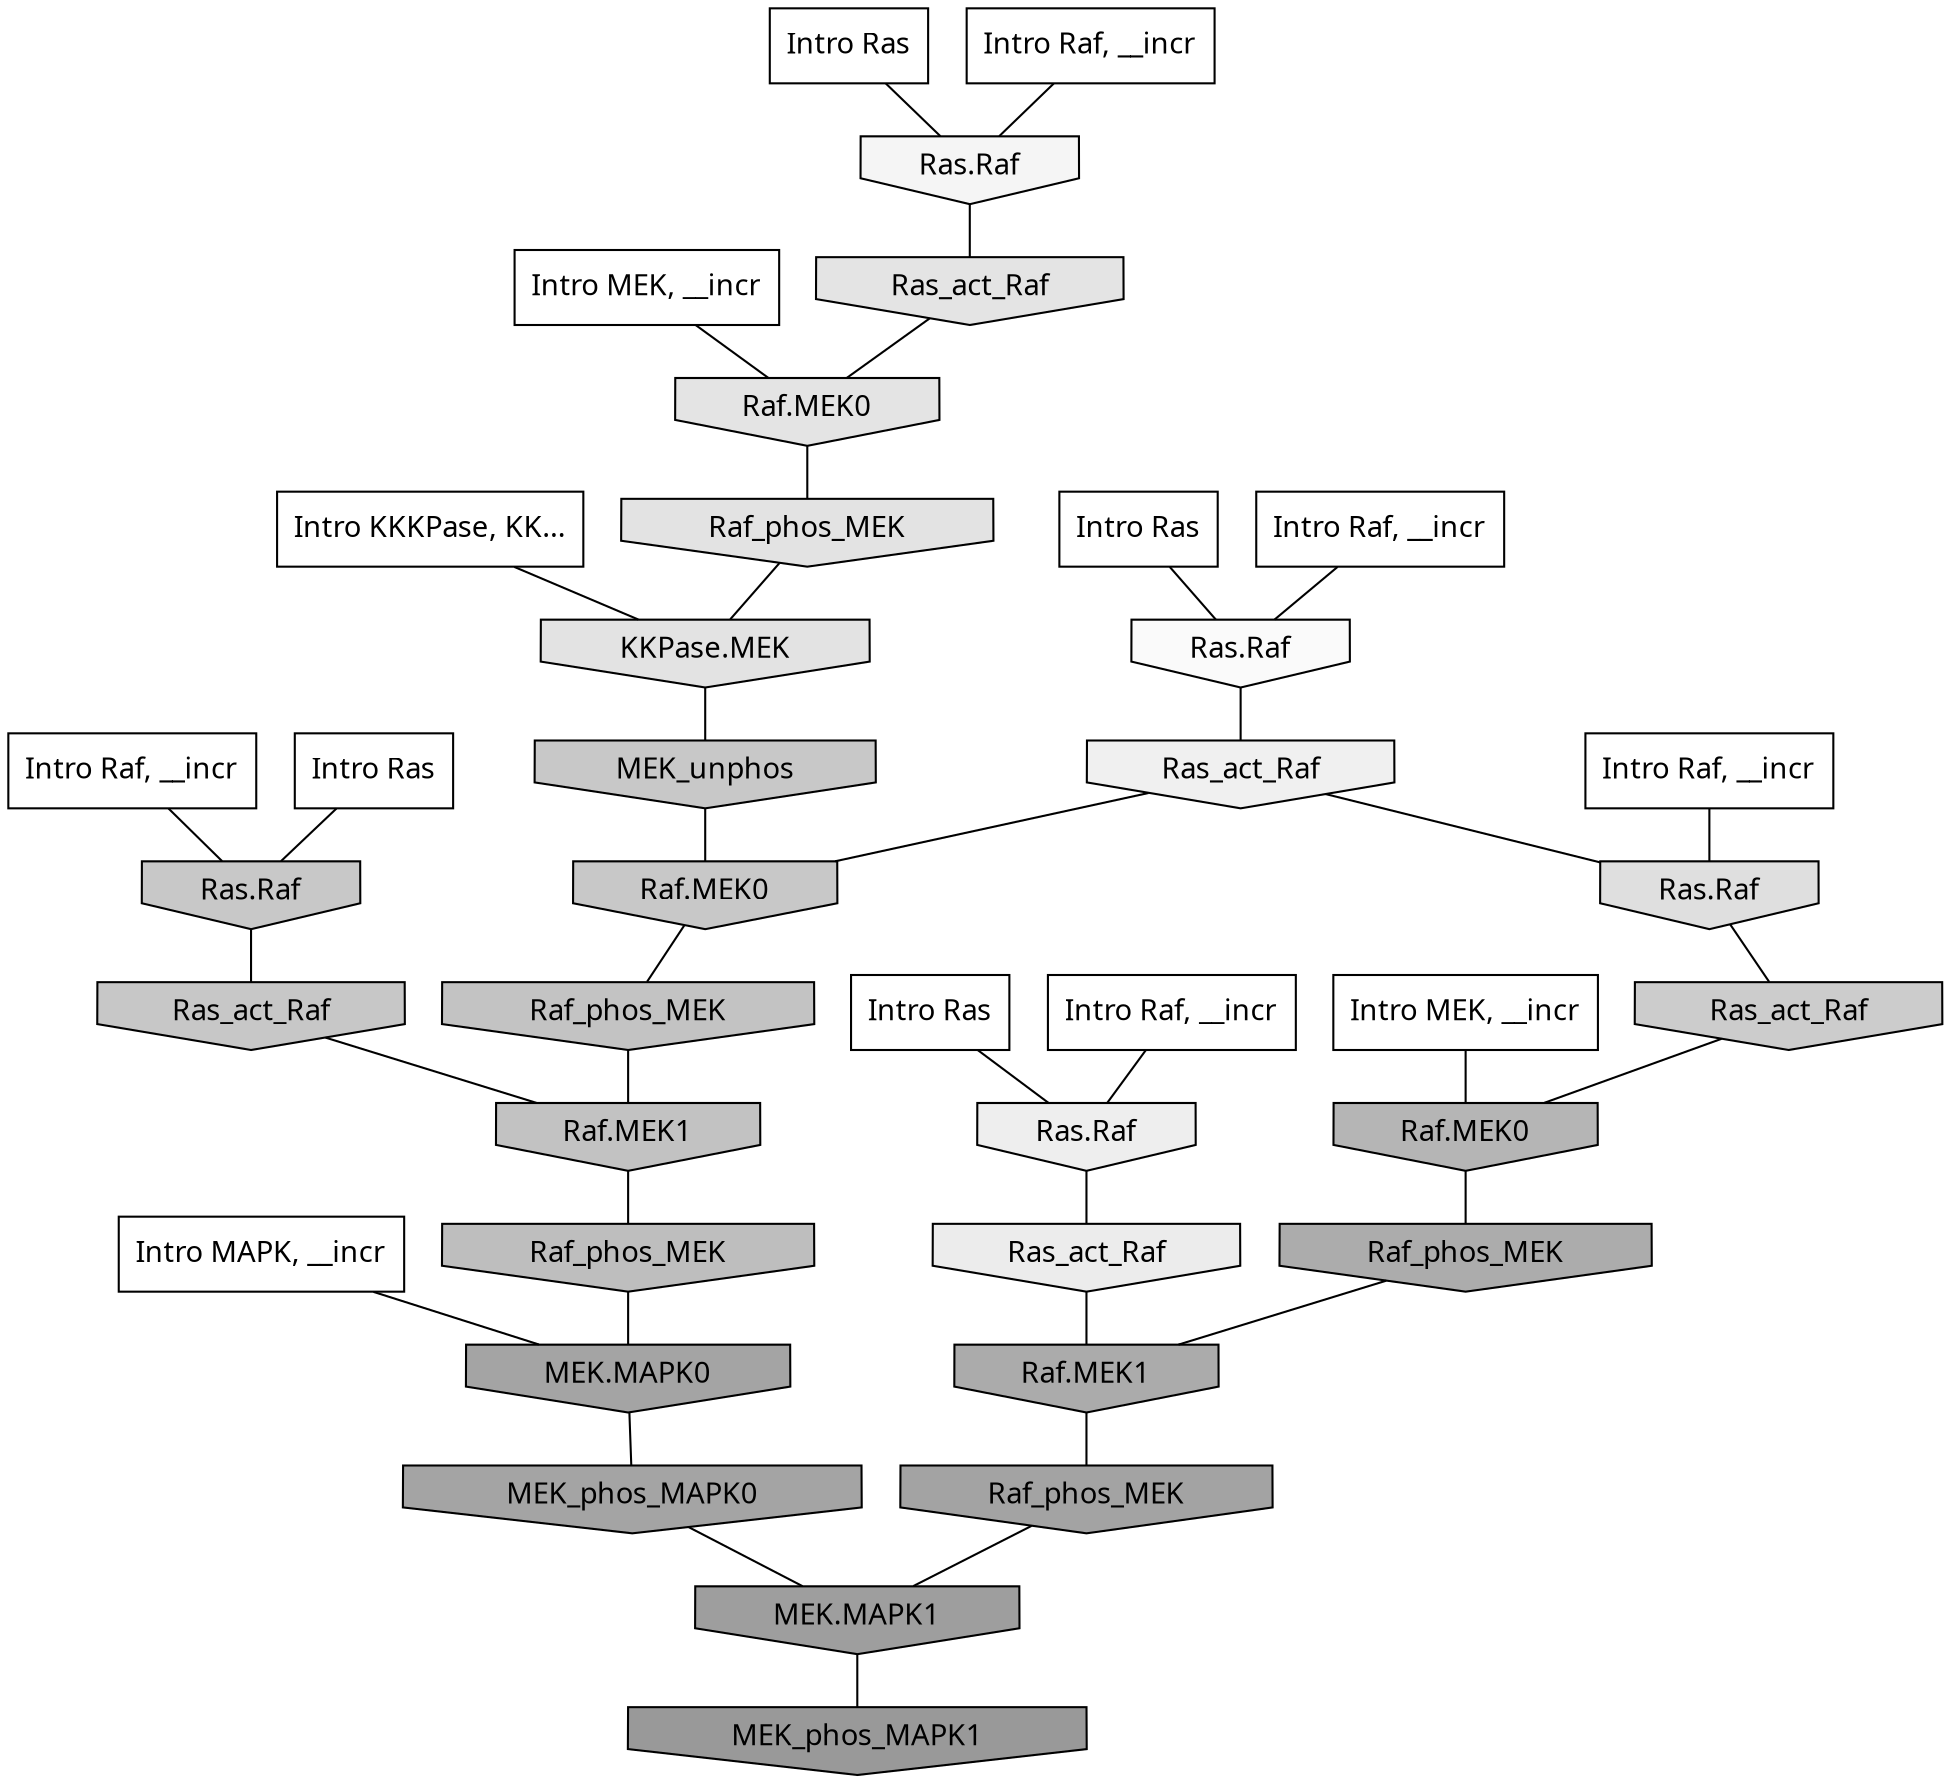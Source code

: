 digraph G{
  rankdir="TB";
  ranksep=0.30;
  node [fontname="CMU Serif"];
  edge [fontname="CMU Serif"];
  
  7 [label="Intro Ras", shape=rectangle, style=filled, fillcolor="0.000 0.000 1.000"]
  
  22 [label="Intro Ras", shape=rectangle, style=filled, fillcolor="0.000 0.000 1.000"]
  
  26 [label="Intro Ras", shape=rectangle, style=filled, fillcolor="0.000 0.000 1.000"]
  
  45 [label="Intro Ras", shape=rectangle, style=filled, fillcolor="0.000 0.000 1.000"]
  
  206 [label="Intro Raf, __incr", shape=rectangle, style=filled, fillcolor="0.000 0.000 1.000"]
  
  373 [label="Intro Raf, __incr", shape=rectangle, style=filled, fillcolor="0.000 0.000 1.000"]
  
  943 [label="Intro Raf, __incr", shape=rectangle, style=filled, fillcolor="0.000 0.000 1.000"]
  
  994 [label="Intro Raf, __incr", shape=rectangle, style=filled, fillcolor="0.000 0.000 1.000"]
  
  995 [label="Intro Raf, __incr", shape=rectangle, style=filled, fillcolor="0.000 0.000 1.000"]
  
  1753 [label="Intro MEK, __incr", shape=rectangle, style=filled, fillcolor="0.000 0.000 1.000"]
  
  2058 [label="Intro MEK, __incr", shape=rectangle, style=filled, fillcolor="0.000 0.000 1.000"]
  
  2387 [label="Intro MAPK, __incr", shape=rectangle, style=filled, fillcolor="0.000 0.000 1.000"]
  
  3151 [label="Intro KKKPase, KK...", shape=rectangle, style=filled, fillcolor="0.000 0.000 1.000"]
  
  3434 [label="Ras.Raf", shape=invhouse, style=filled, fillcolor="0.000 0.000 0.980"]
  
  3616 [label="Ras.Raf", shape=invhouse, style=filled, fillcolor="0.000 0.000 0.958"]
  
  3836 [label="Ras_act_Raf", shape=invhouse, style=filled, fillcolor="0.000 0.000 0.940"]
  
  3929 [label="Ras.Raf", shape=invhouse, style=filled, fillcolor="0.000 0.000 0.933"]
  
  4077 [label="Ras_act_Raf", shape=invhouse, style=filled, fillcolor="0.000 0.000 0.925"]
  
  4565 [label="Ras_act_Raf", shape=invhouse, style=filled, fillcolor="0.000 0.000 0.892"]
  
  4568 [label="Raf.MEK0", shape=invhouse, style=filled, fillcolor="0.000 0.000 0.892"]
  
  4641 [label="Raf_phos_MEK", shape=invhouse, style=filled, fillcolor="0.000 0.000 0.888"]
  
  4649 [label="KKPase.MEK", shape=invhouse, style=filled, fillcolor="0.000 0.000 0.888"]
  
  4910 [label="Ras.Raf", shape=invhouse, style=filled, fillcolor="0.000 0.000 0.874"]
  
  6407 [label="Ras_act_Raf", shape=invhouse, style=filled, fillcolor="0.000 0.000 0.798"]
  
  6755 [label="Ras.Raf", shape=invhouse, style=filled, fillcolor="0.000 0.000 0.785"]
  
  6846 [label="MEK_unphos", shape=invhouse, style=filled, fillcolor="0.000 0.000 0.782"]
  
  6853 [label="Raf.MEK0", shape=invhouse, style=filled, fillcolor="0.000 0.000 0.782"]
  
  6894 [label="Ras_act_Raf", shape=invhouse, style=filled, fillcolor="0.000 0.000 0.780"]
  
  7502 [label="Raf_phos_MEK", shape=invhouse, style=filled, fillcolor="0.000 0.000 0.762"]
  
  7606 [label="Raf.MEK1", shape=invhouse, style=filled, fillcolor="0.000 0.000 0.759"]
  
  8160 [label="Raf_phos_MEK", shape=invhouse, style=filled, fillcolor="0.000 0.000 0.743"]
  
  9433 [label="Raf.MEK0", shape=invhouse, style=filled, fillcolor="0.000 0.000 0.709"]
  
  11365 [label="Raf_phos_MEK", shape=invhouse, style=filled, fillcolor="0.000 0.000 0.672"]
  
  11509 [label="Raf.MEK1", shape=invhouse, style=filled, fillcolor="0.000 0.000 0.669"]
  
  13095 [label="MEK.MAPK0", shape=invhouse, style=filled, fillcolor="0.000 0.000 0.644"]
  
  13151 [label="MEK_phos_MAPK0", shape=invhouse, style=filled, fillcolor="0.000 0.000 0.643"]
  
  13326 [label="Raf_phos_MEK", shape=invhouse, style=filled, fillcolor="0.000 0.000 0.640"]
  
  15085 [label="MEK.MAPK1", shape=invhouse, style=filled, fillcolor="0.000 0.000 0.618"]
  
  16071 [label="MEK_phos_MAPK1", shape=invhouse, style=filled, fillcolor="0.000 0.000 0.600"]
  
  
  15085 -> 16071 [dir=none, color="0.000 0.000 0.000"] 
  13326 -> 15085 [dir=none, color="0.000 0.000 0.000"] 
  13151 -> 15085 [dir=none, color="0.000 0.000 0.000"] 
  13095 -> 13151 [dir=none, color="0.000 0.000 0.000"] 
  11509 -> 13326 [dir=none, color="0.000 0.000 0.000"] 
  11365 -> 11509 [dir=none, color="0.000 0.000 0.000"] 
  9433 -> 11365 [dir=none, color="0.000 0.000 0.000"] 
  8160 -> 13095 [dir=none, color="0.000 0.000 0.000"] 
  7606 -> 8160 [dir=none, color="0.000 0.000 0.000"] 
  7502 -> 7606 [dir=none, color="0.000 0.000 0.000"] 
  6894 -> 7606 [dir=none, color="0.000 0.000 0.000"] 
  6853 -> 7502 [dir=none, color="0.000 0.000 0.000"] 
  6846 -> 6853 [dir=none, color="0.000 0.000 0.000"] 
  6755 -> 6894 [dir=none, color="0.000 0.000 0.000"] 
  6407 -> 9433 [dir=none, color="0.000 0.000 0.000"] 
  4910 -> 6407 [dir=none, color="0.000 0.000 0.000"] 
  4649 -> 6846 [dir=none, color="0.000 0.000 0.000"] 
  4641 -> 4649 [dir=none, color="0.000 0.000 0.000"] 
  4568 -> 4641 [dir=none, color="0.000 0.000 0.000"] 
  4565 -> 4568 [dir=none, color="0.000 0.000 0.000"] 
  4077 -> 11509 [dir=none, color="0.000 0.000 0.000"] 
  3929 -> 4077 [dir=none, color="0.000 0.000 0.000"] 
  3836 -> 4910 [dir=none, color="0.000 0.000 0.000"] 
  3836 -> 6853 [dir=none, color="0.000 0.000 0.000"] 
  3616 -> 4565 [dir=none, color="0.000 0.000 0.000"] 
  3434 -> 3836 [dir=none, color="0.000 0.000 0.000"] 
  3151 -> 4649 [dir=none, color="0.000 0.000 0.000"] 
  2387 -> 13095 [dir=none, color="0.000 0.000 0.000"] 
  2058 -> 9433 [dir=none, color="0.000 0.000 0.000"] 
  1753 -> 4568 [dir=none, color="0.000 0.000 0.000"] 
  995 -> 4910 [dir=none, color="0.000 0.000 0.000"] 
  994 -> 3616 [dir=none, color="0.000 0.000 0.000"] 
  943 -> 6755 [dir=none, color="0.000 0.000 0.000"] 
  373 -> 3929 [dir=none, color="0.000 0.000 0.000"] 
  206 -> 3434 [dir=none, color="0.000 0.000 0.000"] 
  45 -> 6755 [dir=none, color="0.000 0.000 0.000"] 
  26 -> 3434 [dir=none, color="0.000 0.000 0.000"] 
  22 -> 3929 [dir=none, color="0.000 0.000 0.000"] 
  7 -> 3616 [dir=none, color="0.000 0.000 0.000"] 
  
  }
